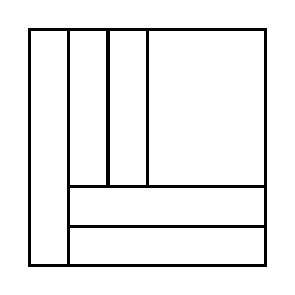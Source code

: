 \begin{tikzpicture}[very thick, scale=.5]
    \draw (0,0) rectangle (1,6);
    \draw (1,2) rectangle (2,6);
    \draw (2,2) rectangle (3,6);
    \draw (3,2) rectangle (6,6);
    \draw (1,1) rectangle (6,2);
    \draw (1,0) rectangle (6,1);
\end{tikzpicture}
